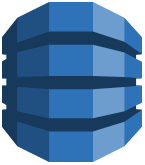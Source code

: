 <mxfile version="14.5.8" type="device"><diagram id="aJixktyGEDqYQrZOSdj3" name="Page-1"><mxGraphModel dx="782" dy="469" grid="1" gridSize="10" guides="1" tooltips="1" connect="1" arrows="1" fold="1" page="1" pageScale="1" pageWidth="827" pageHeight="1169" math="0" shadow="0"><root><mxCell id="0"/><mxCell id="1" parent="0"/><mxCell id="IhHYE1y0sOTYMGgRoBvX-1" value="" style="outlineConnect=0;dashed=0;verticalLabelPosition=bottom;verticalAlign=top;align=center;html=1;shape=mxgraph.aws3.dynamo_db;fillColor=#2E73B8;gradientColor=none;" vertex="1" parent="1"><mxGeometry x="610" y="280" width="70" height="80" as="geometry"/></mxCell></root></mxGraphModel></diagram></mxfile>